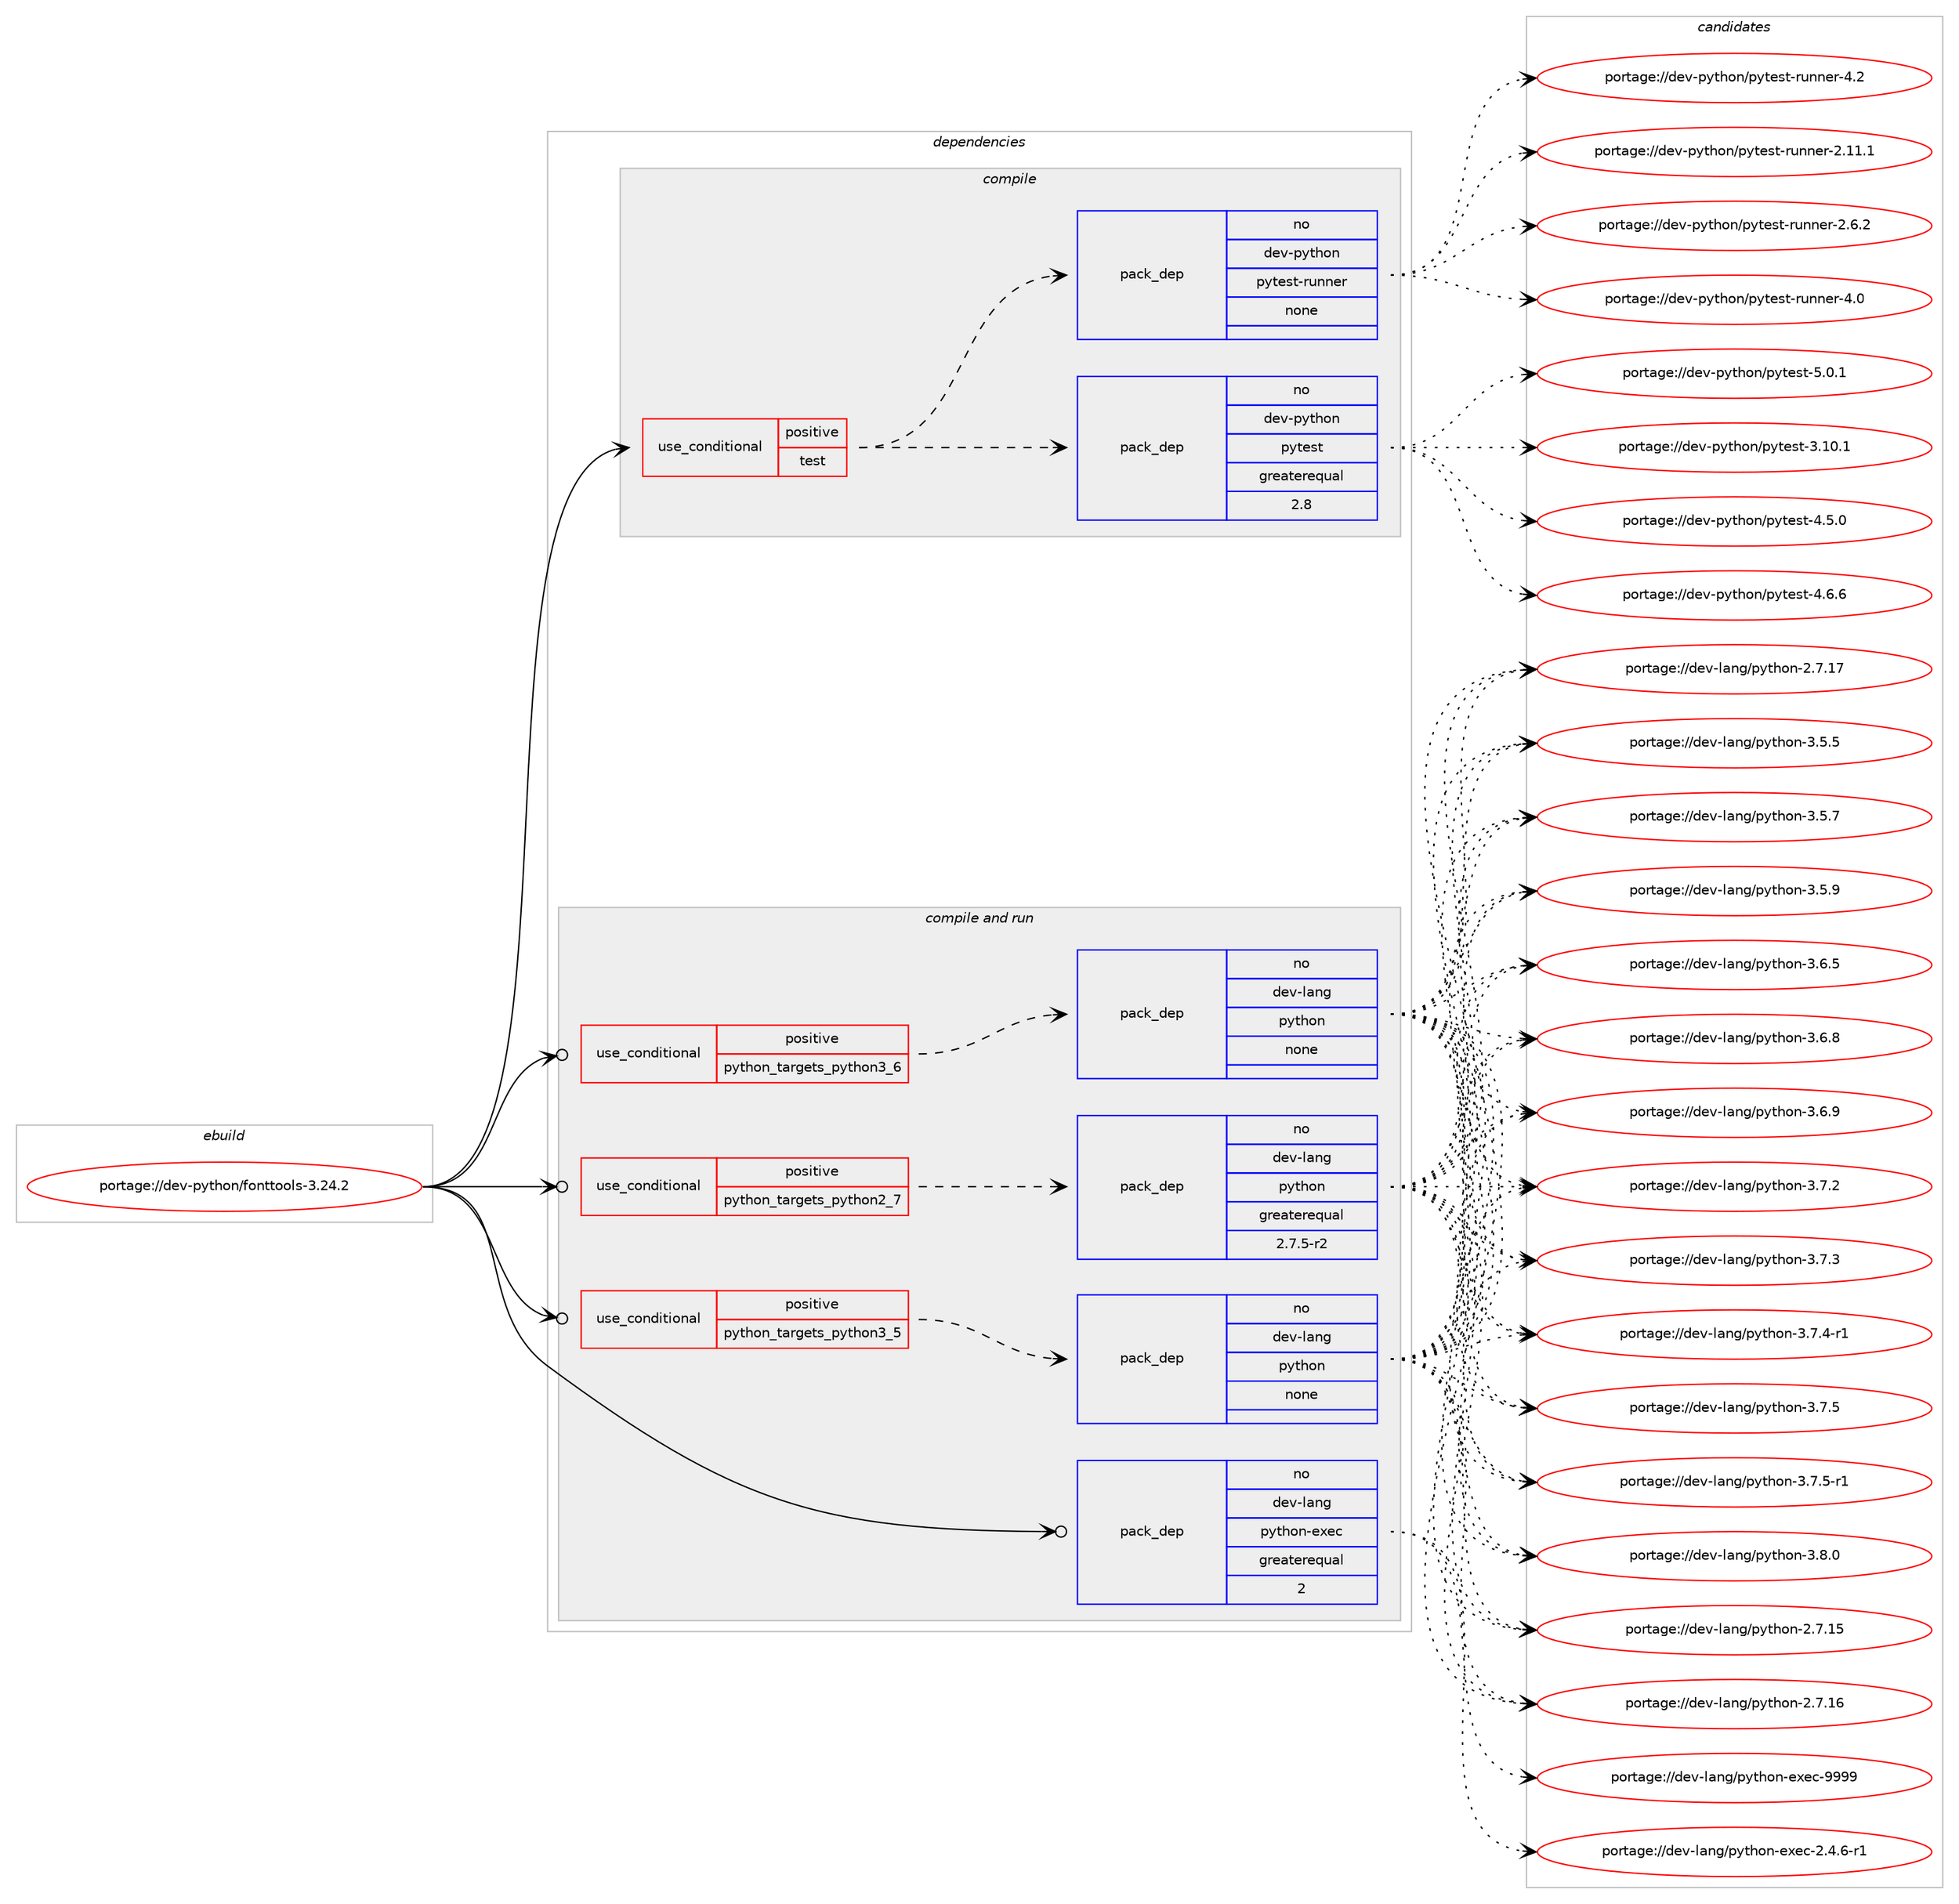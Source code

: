 digraph prolog {

# *************
# Graph options
# *************

newrank=true;
concentrate=true;
compound=true;
graph [rankdir=LR,fontname=Helvetica,fontsize=10,ranksep=1.5];#, ranksep=2.5, nodesep=0.2];
edge  [arrowhead=vee];
node  [fontname=Helvetica,fontsize=10];

# **********
# The ebuild
# **********

subgraph cluster_leftcol {
color=gray;
rank=same;
label=<<i>ebuild</i>>;
id [label="portage://dev-python/fonttools-3.24.2", color=red, width=4, href="../dev-python/fonttools-3.24.2.svg"];
}

# ****************
# The dependencies
# ****************

subgraph cluster_midcol {
color=gray;
label=<<i>dependencies</i>>;
subgraph cluster_compile {
fillcolor="#eeeeee";
style=filled;
label=<<i>compile</i>>;
subgraph cond28941 {
dependency140477 [label=<<TABLE BORDER="0" CELLBORDER="1" CELLSPACING="0" CELLPADDING="4"><TR><TD ROWSPAN="3" CELLPADDING="10">use_conditional</TD></TR><TR><TD>positive</TD></TR><TR><TD>test</TD></TR></TABLE>>, shape=none, color=red];
subgraph pack108216 {
dependency140478 [label=<<TABLE BORDER="0" CELLBORDER="1" CELLSPACING="0" CELLPADDING="4" WIDTH="220"><TR><TD ROWSPAN="6" CELLPADDING="30">pack_dep</TD></TR><TR><TD WIDTH="110">no</TD></TR><TR><TD>dev-python</TD></TR><TR><TD>pytest</TD></TR><TR><TD>greaterequal</TD></TR><TR><TD>2.8</TD></TR></TABLE>>, shape=none, color=blue];
}
dependency140477:e -> dependency140478:w [weight=20,style="dashed",arrowhead="vee"];
subgraph pack108217 {
dependency140479 [label=<<TABLE BORDER="0" CELLBORDER="1" CELLSPACING="0" CELLPADDING="4" WIDTH="220"><TR><TD ROWSPAN="6" CELLPADDING="30">pack_dep</TD></TR><TR><TD WIDTH="110">no</TD></TR><TR><TD>dev-python</TD></TR><TR><TD>pytest-runner</TD></TR><TR><TD>none</TD></TR><TR><TD></TD></TR></TABLE>>, shape=none, color=blue];
}
dependency140477:e -> dependency140479:w [weight=20,style="dashed",arrowhead="vee"];
}
id:e -> dependency140477:w [weight=20,style="solid",arrowhead="vee"];
}
subgraph cluster_compileandrun {
fillcolor="#eeeeee";
style=filled;
label=<<i>compile and run</i>>;
subgraph cond28942 {
dependency140480 [label=<<TABLE BORDER="0" CELLBORDER="1" CELLSPACING="0" CELLPADDING="4"><TR><TD ROWSPAN="3" CELLPADDING="10">use_conditional</TD></TR><TR><TD>positive</TD></TR><TR><TD>python_targets_python2_7</TD></TR></TABLE>>, shape=none, color=red];
subgraph pack108218 {
dependency140481 [label=<<TABLE BORDER="0" CELLBORDER="1" CELLSPACING="0" CELLPADDING="4" WIDTH="220"><TR><TD ROWSPAN="6" CELLPADDING="30">pack_dep</TD></TR><TR><TD WIDTH="110">no</TD></TR><TR><TD>dev-lang</TD></TR><TR><TD>python</TD></TR><TR><TD>greaterequal</TD></TR><TR><TD>2.7.5-r2</TD></TR></TABLE>>, shape=none, color=blue];
}
dependency140480:e -> dependency140481:w [weight=20,style="dashed",arrowhead="vee"];
}
id:e -> dependency140480:w [weight=20,style="solid",arrowhead="odotvee"];
subgraph cond28943 {
dependency140482 [label=<<TABLE BORDER="0" CELLBORDER="1" CELLSPACING="0" CELLPADDING="4"><TR><TD ROWSPAN="3" CELLPADDING="10">use_conditional</TD></TR><TR><TD>positive</TD></TR><TR><TD>python_targets_python3_5</TD></TR></TABLE>>, shape=none, color=red];
subgraph pack108219 {
dependency140483 [label=<<TABLE BORDER="0" CELLBORDER="1" CELLSPACING="0" CELLPADDING="4" WIDTH="220"><TR><TD ROWSPAN="6" CELLPADDING="30">pack_dep</TD></TR><TR><TD WIDTH="110">no</TD></TR><TR><TD>dev-lang</TD></TR><TR><TD>python</TD></TR><TR><TD>none</TD></TR><TR><TD></TD></TR></TABLE>>, shape=none, color=blue];
}
dependency140482:e -> dependency140483:w [weight=20,style="dashed",arrowhead="vee"];
}
id:e -> dependency140482:w [weight=20,style="solid",arrowhead="odotvee"];
subgraph cond28944 {
dependency140484 [label=<<TABLE BORDER="0" CELLBORDER="1" CELLSPACING="0" CELLPADDING="4"><TR><TD ROWSPAN="3" CELLPADDING="10">use_conditional</TD></TR><TR><TD>positive</TD></TR><TR><TD>python_targets_python3_6</TD></TR></TABLE>>, shape=none, color=red];
subgraph pack108220 {
dependency140485 [label=<<TABLE BORDER="0" CELLBORDER="1" CELLSPACING="0" CELLPADDING="4" WIDTH="220"><TR><TD ROWSPAN="6" CELLPADDING="30">pack_dep</TD></TR><TR><TD WIDTH="110">no</TD></TR><TR><TD>dev-lang</TD></TR><TR><TD>python</TD></TR><TR><TD>none</TD></TR><TR><TD></TD></TR></TABLE>>, shape=none, color=blue];
}
dependency140484:e -> dependency140485:w [weight=20,style="dashed",arrowhead="vee"];
}
id:e -> dependency140484:w [weight=20,style="solid",arrowhead="odotvee"];
subgraph pack108221 {
dependency140486 [label=<<TABLE BORDER="0" CELLBORDER="1" CELLSPACING="0" CELLPADDING="4" WIDTH="220"><TR><TD ROWSPAN="6" CELLPADDING="30">pack_dep</TD></TR><TR><TD WIDTH="110">no</TD></TR><TR><TD>dev-lang</TD></TR><TR><TD>python-exec</TD></TR><TR><TD>greaterequal</TD></TR><TR><TD>2</TD></TR></TABLE>>, shape=none, color=blue];
}
id:e -> dependency140486:w [weight=20,style="solid",arrowhead="odotvee"];
}
subgraph cluster_run {
fillcolor="#eeeeee";
style=filled;
label=<<i>run</i>>;
}
}

# **************
# The candidates
# **************

subgraph cluster_choices {
rank=same;
color=gray;
label=<<i>candidates</i>>;

subgraph choice108216 {
color=black;
nodesep=1;
choiceportage100101118451121211161041111104711212111610111511645514649484649 [label="portage://dev-python/pytest-3.10.1", color=red, width=4,href="../dev-python/pytest-3.10.1.svg"];
choiceportage1001011184511212111610411111047112121116101115116455246534648 [label="portage://dev-python/pytest-4.5.0", color=red, width=4,href="../dev-python/pytest-4.5.0.svg"];
choiceportage1001011184511212111610411111047112121116101115116455246544654 [label="portage://dev-python/pytest-4.6.6", color=red, width=4,href="../dev-python/pytest-4.6.6.svg"];
choiceportage1001011184511212111610411111047112121116101115116455346484649 [label="portage://dev-python/pytest-5.0.1", color=red, width=4,href="../dev-python/pytest-5.0.1.svg"];
dependency140478:e -> choiceportage100101118451121211161041111104711212111610111511645514649484649:w [style=dotted,weight="100"];
dependency140478:e -> choiceportage1001011184511212111610411111047112121116101115116455246534648:w [style=dotted,weight="100"];
dependency140478:e -> choiceportage1001011184511212111610411111047112121116101115116455246544654:w [style=dotted,weight="100"];
dependency140478:e -> choiceportage1001011184511212111610411111047112121116101115116455346484649:w [style=dotted,weight="100"];
}
subgraph choice108217 {
color=black;
nodesep=1;
choiceportage10010111845112121116104111110471121211161011151164511411711011010111445504649494649 [label="portage://dev-python/pytest-runner-2.11.1", color=red, width=4,href="../dev-python/pytest-runner-2.11.1.svg"];
choiceportage100101118451121211161041111104711212111610111511645114117110110101114455046544650 [label="portage://dev-python/pytest-runner-2.6.2", color=red, width=4,href="../dev-python/pytest-runner-2.6.2.svg"];
choiceportage10010111845112121116104111110471121211161011151164511411711011010111445524648 [label="portage://dev-python/pytest-runner-4.0", color=red, width=4,href="../dev-python/pytest-runner-4.0.svg"];
choiceportage10010111845112121116104111110471121211161011151164511411711011010111445524650 [label="portage://dev-python/pytest-runner-4.2", color=red, width=4,href="../dev-python/pytest-runner-4.2.svg"];
dependency140479:e -> choiceportage10010111845112121116104111110471121211161011151164511411711011010111445504649494649:w [style=dotted,weight="100"];
dependency140479:e -> choiceportage100101118451121211161041111104711212111610111511645114117110110101114455046544650:w [style=dotted,weight="100"];
dependency140479:e -> choiceportage10010111845112121116104111110471121211161011151164511411711011010111445524648:w [style=dotted,weight="100"];
dependency140479:e -> choiceportage10010111845112121116104111110471121211161011151164511411711011010111445524650:w [style=dotted,weight="100"];
}
subgraph choice108218 {
color=black;
nodesep=1;
choiceportage10010111845108971101034711212111610411111045504655464953 [label="portage://dev-lang/python-2.7.15", color=red, width=4,href="../dev-lang/python-2.7.15.svg"];
choiceportage10010111845108971101034711212111610411111045504655464954 [label="portage://dev-lang/python-2.7.16", color=red, width=4,href="../dev-lang/python-2.7.16.svg"];
choiceportage10010111845108971101034711212111610411111045504655464955 [label="portage://dev-lang/python-2.7.17", color=red, width=4,href="../dev-lang/python-2.7.17.svg"];
choiceportage100101118451089711010347112121116104111110455146534653 [label="portage://dev-lang/python-3.5.5", color=red, width=4,href="../dev-lang/python-3.5.5.svg"];
choiceportage100101118451089711010347112121116104111110455146534655 [label="portage://dev-lang/python-3.5.7", color=red, width=4,href="../dev-lang/python-3.5.7.svg"];
choiceportage100101118451089711010347112121116104111110455146534657 [label="portage://dev-lang/python-3.5.9", color=red, width=4,href="../dev-lang/python-3.5.9.svg"];
choiceportage100101118451089711010347112121116104111110455146544653 [label="portage://dev-lang/python-3.6.5", color=red, width=4,href="../dev-lang/python-3.6.5.svg"];
choiceportage100101118451089711010347112121116104111110455146544656 [label="portage://dev-lang/python-3.6.8", color=red, width=4,href="../dev-lang/python-3.6.8.svg"];
choiceportage100101118451089711010347112121116104111110455146544657 [label="portage://dev-lang/python-3.6.9", color=red, width=4,href="../dev-lang/python-3.6.9.svg"];
choiceportage100101118451089711010347112121116104111110455146554650 [label="portage://dev-lang/python-3.7.2", color=red, width=4,href="../dev-lang/python-3.7.2.svg"];
choiceportage100101118451089711010347112121116104111110455146554651 [label="portage://dev-lang/python-3.7.3", color=red, width=4,href="../dev-lang/python-3.7.3.svg"];
choiceportage1001011184510897110103471121211161041111104551465546524511449 [label="portage://dev-lang/python-3.7.4-r1", color=red, width=4,href="../dev-lang/python-3.7.4-r1.svg"];
choiceportage100101118451089711010347112121116104111110455146554653 [label="portage://dev-lang/python-3.7.5", color=red, width=4,href="../dev-lang/python-3.7.5.svg"];
choiceportage1001011184510897110103471121211161041111104551465546534511449 [label="portage://dev-lang/python-3.7.5-r1", color=red, width=4,href="../dev-lang/python-3.7.5-r1.svg"];
choiceportage100101118451089711010347112121116104111110455146564648 [label="portage://dev-lang/python-3.8.0", color=red, width=4,href="../dev-lang/python-3.8.0.svg"];
dependency140481:e -> choiceportage10010111845108971101034711212111610411111045504655464953:w [style=dotted,weight="100"];
dependency140481:e -> choiceportage10010111845108971101034711212111610411111045504655464954:w [style=dotted,weight="100"];
dependency140481:e -> choiceportage10010111845108971101034711212111610411111045504655464955:w [style=dotted,weight="100"];
dependency140481:e -> choiceportage100101118451089711010347112121116104111110455146534653:w [style=dotted,weight="100"];
dependency140481:e -> choiceportage100101118451089711010347112121116104111110455146534655:w [style=dotted,weight="100"];
dependency140481:e -> choiceportage100101118451089711010347112121116104111110455146534657:w [style=dotted,weight="100"];
dependency140481:e -> choiceportage100101118451089711010347112121116104111110455146544653:w [style=dotted,weight="100"];
dependency140481:e -> choiceportage100101118451089711010347112121116104111110455146544656:w [style=dotted,weight="100"];
dependency140481:e -> choiceportage100101118451089711010347112121116104111110455146544657:w [style=dotted,weight="100"];
dependency140481:e -> choiceportage100101118451089711010347112121116104111110455146554650:w [style=dotted,weight="100"];
dependency140481:e -> choiceportage100101118451089711010347112121116104111110455146554651:w [style=dotted,weight="100"];
dependency140481:e -> choiceportage1001011184510897110103471121211161041111104551465546524511449:w [style=dotted,weight="100"];
dependency140481:e -> choiceportage100101118451089711010347112121116104111110455146554653:w [style=dotted,weight="100"];
dependency140481:e -> choiceportage1001011184510897110103471121211161041111104551465546534511449:w [style=dotted,weight="100"];
dependency140481:e -> choiceportage100101118451089711010347112121116104111110455146564648:w [style=dotted,weight="100"];
}
subgraph choice108219 {
color=black;
nodesep=1;
choiceportage10010111845108971101034711212111610411111045504655464953 [label="portage://dev-lang/python-2.7.15", color=red, width=4,href="../dev-lang/python-2.7.15.svg"];
choiceportage10010111845108971101034711212111610411111045504655464954 [label="portage://dev-lang/python-2.7.16", color=red, width=4,href="../dev-lang/python-2.7.16.svg"];
choiceportage10010111845108971101034711212111610411111045504655464955 [label="portage://dev-lang/python-2.7.17", color=red, width=4,href="../dev-lang/python-2.7.17.svg"];
choiceportage100101118451089711010347112121116104111110455146534653 [label="portage://dev-lang/python-3.5.5", color=red, width=4,href="../dev-lang/python-3.5.5.svg"];
choiceportage100101118451089711010347112121116104111110455146534655 [label="portage://dev-lang/python-3.5.7", color=red, width=4,href="../dev-lang/python-3.5.7.svg"];
choiceportage100101118451089711010347112121116104111110455146534657 [label="portage://dev-lang/python-3.5.9", color=red, width=4,href="../dev-lang/python-3.5.9.svg"];
choiceportage100101118451089711010347112121116104111110455146544653 [label="portage://dev-lang/python-3.6.5", color=red, width=4,href="../dev-lang/python-3.6.5.svg"];
choiceportage100101118451089711010347112121116104111110455146544656 [label="portage://dev-lang/python-3.6.8", color=red, width=4,href="../dev-lang/python-3.6.8.svg"];
choiceportage100101118451089711010347112121116104111110455146544657 [label="portage://dev-lang/python-3.6.9", color=red, width=4,href="../dev-lang/python-3.6.9.svg"];
choiceportage100101118451089711010347112121116104111110455146554650 [label="portage://dev-lang/python-3.7.2", color=red, width=4,href="../dev-lang/python-3.7.2.svg"];
choiceportage100101118451089711010347112121116104111110455146554651 [label="portage://dev-lang/python-3.7.3", color=red, width=4,href="../dev-lang/python-3.7.3.svg"];
choiceportage1001011184510897110103471121211161041111104551465546524511449 [label="portage://dev-lang/python-3.7.4-r1", color=red, width=4,href="../dev-lang/python-3.7.4-r1.svg"];
choiceportage100101118451089711010347112121116104111110455146554653 [label="portage://dev-lang/python-3.7.5", color=red, width=4,href="../dev-lang/python-3.7.5.svg"];
choiceportage1001011184510897110103471121211161041111104551465546534511449 [label="portage://dev-lang/python-3.7.5-r1", color=red, width=4,href="../dev-lang/python-3.7.5-r1.svg"];
choiceportage100101118451089711010347112121116104111110455146564648 [label="portage://dev-lang/python-3.8.0", color=red, width=4,href="../dev-lang/python-3.8.0.svg"];
dependency140483:e -> choiceportage10010111845108971101034711212111610411111045504655464953:w [style=dotted,weight="100"];
dependency140483:e -> choiceportage10010111845108971101034711212111610411111045504655464954:w [style=dotted,weight="100"];
dependency140483:e -> choiceportage10010111845108971101034711212111610411111045504655464955:w [style=dotted,weight="100"];
dependency140483:e -> choiceportage100101118451089711010347112121116104111110455146534653:w [style=dotted,weight="100"];
dependency140483:e -> choiceportage100101118451089711010347112121116104111110455146534655:w [style=dotted,weight="100"];
dependency140483:e -> choiceportage100101118451089711010347112121116104111110455146534657:w [style=dotted,weight="100"];
dependency140483:e -> choiceportage100101118451089711010347112121116104111110455146544653:w [style=dotted,weight="100"];
dependency140483:e -> choiceportage100101118451089711010347112121116104111110455146544656:w [style=dotted,weight="100"];
dependency140483:e -> choiceportage100101118451089711010347112121116104111110455146544657:w [style=dotted,weight="100"];
dependency140483:e -> choiceportage100101118451089711010347112121116104111110455146554650:w [style=dotted,weight="100"];
dependency140483:e -> choiceportage100101118451089711010347112121116104111110455146554651:w [style=dotted,weight="100"];
dependency140483:e -> choiceportage1001011184510897110103471121211161041111104551465546524511449:w [style=dotted,weight="100"];
dependency140483:e -> choiceportage100101118451089711010347112121116104111110455146554653:w [style=dotted,weight="100"];
dependency140483:e -> choiceportage1001011184510897110103471121211161041111104551465546534511449:w [style=dotted,weight="100"];
dependency140483:e -> choiceportage100101118451089711010347112121116104111110455146564648:w [style=dotted,weight="100"];
}
subgraph choice108220 {
color=black;
nodesep=1;
choiceportage10010111845108971101034711212111610411111045504655464953 [label="portage://dev-lang/python-2.7.15", color=red, width=4,href="../dev-lang/python-2.7.15.svg"];
choiceportage10010111845108971101034711212111610411111045504655464954 [label="portage://dev-lang/python-2.7.16", color=red, width=4,href="../dev-lang/python-2.7.16.svg"];
choiceportage10010111845108971101034711212111610411111045504655464955 [label="portage://dev-lang/python-2.7.17", color=red, width=4,href="../dev-lang/python-2.7.17.svg"];
choiceportage100101118451089711010347112121116104111110455146534653 [label="portage://dev-lang/python-3.5.5", color=red, width=4,href="../dev-lang/python-3.5.5.svg"];
choiceportage100101118451089711010347112121116104111110455146534655 [label="portage://dev-lang/python-3.5.7", color=red, width=4,href="../dev-lang/python-3.5.7.svg"];
choiceportage100101118451089711010347112121116104111110455146534657 [label="portage://dev-lang/python-3.5.9", color=red, width=4,href="../dev-lang/python-3.5.9.svg"];
choiceportage100101118451089711010347112121116104111110455146544653 [label="portage://dev-lang/python-3.6.5", color=red, width=4,href="../dev-lang/python-3.6.5.svg"];
choiceportage100101118451089711010347112121116104111110455146544656 [label="portage://dev-lang/python-3.6.8", color=red, width=4,href="../dev-lang/python-3.6.8.svg"];
choiceportage100101118451089711010347112121116104111110455146544657 [label="portage://dev-lang/python-3.6.9", color=red, width=4,href="../dev-lang/python-3.6.9.svg"];
choiceportage100101118451089711010347112121116104111110455146554650 [label="portage://dev-lang/python-3.7.2", color=red, width=4,href="../dev-lang/python-3.7.2.svg"];
choiceportage100101118451089711010347112121116104111110455146554651 [label="portage://dev-lang/python-3.7.3", color=red, width=4,href="../dev-lang/python-3.7.3.svg"];
choiceportage1001011184510897110103471121211161041111104551465546524511449 [label="portage://dev-lang/python-3.7.4-r1", color=red, width=4,href="../dev-lang/python-3.7.4-r1.svg"];
choiceportage100101118451089711010347112121116104111110455146554653 [label="portage://dev-lang/python-3.7.5", color=red, width=4,href="../dev-lang/python-3.7.5.svg"];
choiceportage1001011184510897110103471121211161041111104551465546534511449 [label="portage://dev-lang/python-3.7.5-r1", color=red, width=4,href="../dev-lang/python-3.7.5-r1.svg"];
choiceportage100101118451089711010347112121116104111110455146564648 [label="portage://dev-lang/python-3.8.0", color=red, width=4,href="../dev-lang/python-3.8.0.svg"];
dependency140485:e -> choiceportage10010111845108971101034711212111610411111045504655464953:w [style=dotted,weight="100"];
dependency140485:e -> choiceportage10010111845108971101034711212111610411111045504655464954:w [style=dotted,weight="100"];
dependency140485:e -> choiceportage10010111845108971101034711212111610411111045504655464955:w [style=dotted,weight="100"];
dependency140485:e -> choiceportage100101118451089711010347112121116104111110455146534653:w [style=dotted,weight="100"];
dependency140485:e -> choiceportage100101118451089711010347112121116104111110455146534655:w [style=dotted,weight="100"];
dependency140485:e -> choiceportage100101118451089711010347112121116104111110455146534657:w [style=dotted,weight="100"];
dependency140485:e -> choiceportage100101118451089711010347112121116104111110455146544653:w [style=dotted,weight="100"];
dependency140485:e -> choiceportage100101118451089711010347112121116104111110455146544656:w [style=dotted,weight="100"];
dependency140485:e -> choiceportage100101118451089711010347112121116104111110455146544657:w [style=dotted,weight="100"];
dependency140485:e -> choiceportage100101118451089711010347112121116104111110455146554650:w [style=dotted,weight="100"];
dependency140485:e -> choiceportage100101118451089711010347112121116104111110455146554651:w [style=dotted,weight="100"];
dependency140485:e -> choiceportage1001011184510897110103471121211161041111104551465546524511449:w [style=dotted,weight="100"];
dependency140485:e -> choiceportage100101118451089711010347112121116104111110455146554653:w [style=dotted,weight="100"];
dependency140485:e -> choiceportage1001011184510897110103471121211161041111104551465546534511449:w [style=dotted,weight="100"];
dependency140485:e -> choiceportage100101118451089711010347112121116104111110455146564648:w [style=dotted,weight="100"];
}
subgraph choice108221 {
color=black;
nodesep=1;
choiceportage10010111845108971101034711212111610411111045101120101994550465246544511449 [label="portage://dev-lang/python-exec-2.4.6-r1", color=red, width=4,href="../dev-lang/python-exec-2.4.6-r1.svg"];
choiceportage10010111845108971101034711212111610411111045101120101994557575757 [label="portage://dev-lang/python-exec-9999", color=red, width=4,href="../dev-lang/python-exec-9999.svg"];
dependency140486:e -> choiceportage10010111845108971101034711212111610411111045101120101994550465246544511449:w [style=dotted,weight="100"];
dependency140486:e -> choiceportage10010111845108971101034711212111610411111045101120101994557575757:w [style=dotted,weight="100"];
}
}

}
